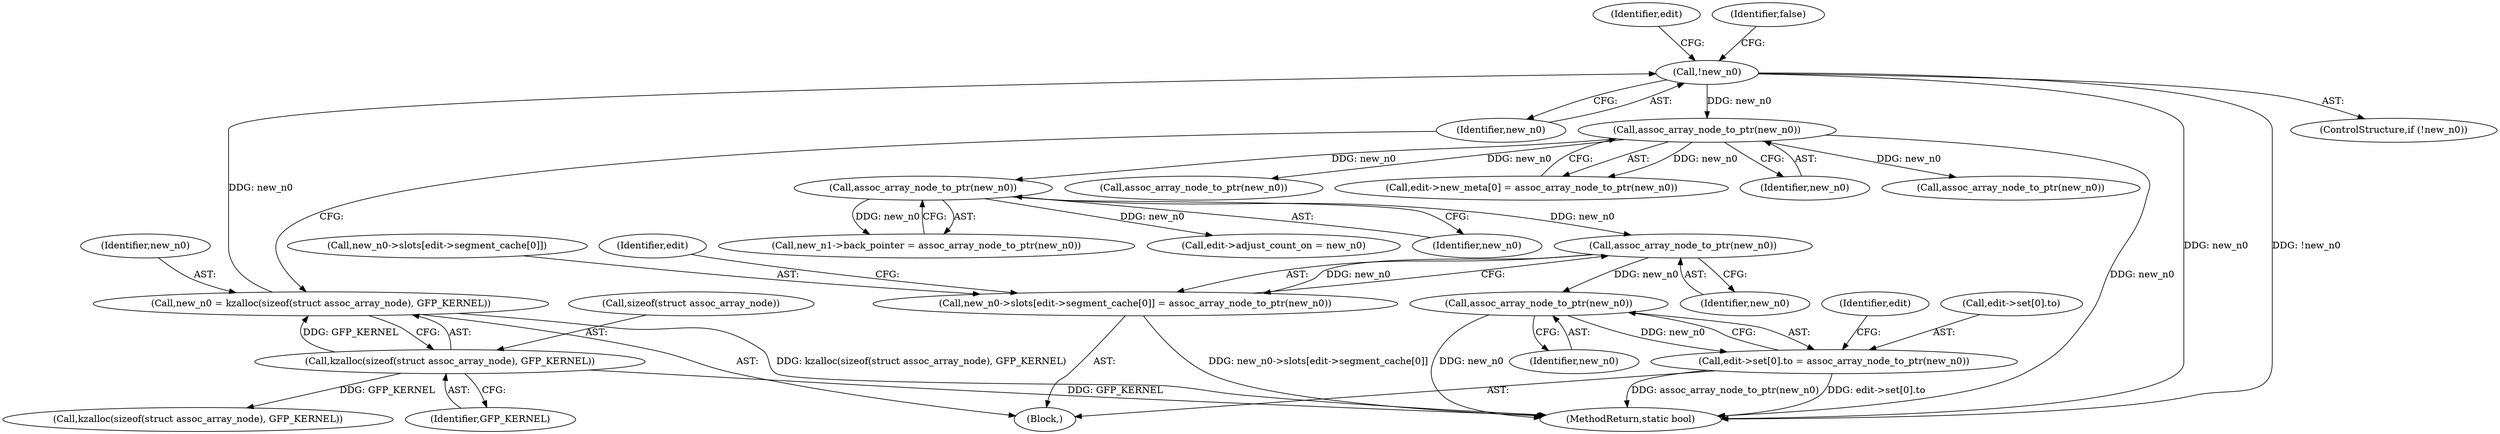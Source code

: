 digraph "1_linux_ea6789980fdaa610d7eb63602c746bf6ec70cd2b@del" {
"1000942" [label="(Call,assoc_array_node_to_ptr(new_n0))"];
"1000889" [label="(Call,assoc_array_node_to_ptr(new_n0))"];
"1000280" [label="(Call,assoc_array_node_to_ptr(new_n0))"];
"1000270" [label="(Call,!new_n0)"];
"1000263" [label="(Call,new_n0 = kzalloc(sizeof(struct assoc_array_node), GFP_KERNEL))"];
"1000265" [label="(Call,kzalloc(sizeof(struct assoc_array_node), GFP_KERNEL))"];
"1000932" [label="(Call,new_n0->slots[edit->segment_cache[0]] = assoc_array_node_to_ptr(new_n0))"];
"1000985" [label="(Call,assoc_array_node_to_ptr(new_n0))"];
"1000977" [label="(Call,edit->set[0].to = assoc_array_node_to_ptr(new_n0))"];
"1000425" [label="(Call,assoc_array_node_to_ptr(new_n0))"];
"1000277" [label="(Identifier,edit)"];
"1000270" [label="(Call,!new_n0)"];
"1000266" [label="(Call,sizeof(struct assoc_array_node))"];
"1000273" [label="(Identifier,false)"];
"1001251" [label="(MethodReturn,static bool)"];
"1000890" [label="(Identifier,new_n0)"];
"1000268" [label="(Identifier,GFP_KERNEL)"];
"1000986" [label="(Identifier,new_n0)"];
"1000933" [label="(Call,new_n0->slots[edit->segment_cache[0]])"];
"1000284" [label="(Call,kzalloc(sizeof(struct assoc_array_node), GFP_KERNEL))"];
"1000946" [label="(Identifier,edit)"];
"1000990" [label="(Identifier,edit)"];
"1000263" [label="(Call,new_n0 = kzalloc(sizeof(struct assoc_array_node), GFP_KERNEL))"];
"1000274" [label="(Call,edit->new_meta[0] = assoc_array_node_to_ptr(new_n0))"];
"1000932" [label="(Call,new_n0->slots[edit->segment_cache[0]] = assoc_array_node_to_ptr(new_n0))"];
"1000122" [label="(Block,)"];
"1000907" [label="(Call,edit->adjust_count_on = new_n0)"];
"1000977" [label="(Call,edit->set[0].to = assoc_array_node_to_ptr(new_n0))"];
"1000264" [label="(Identifier,new_n0)"];
"1000978" [label="(Call,edit->set[0].to)"];
"1000269" [label="(ControlStructure,if (!new_n0))"];
"1000271" [label="(Identifier,new_n0)"];
"1001109" [label="(Call,assoc_array_node_to_ptr(new_n0))"];
"1000280" [label="(Call,assoc_array_node_to_ptr(new_n0))"];
"1000265" [label="(Call,kzalloc(sizeof(struct assoc_array_node), GFP_KERNEL))"];
"1000885" [label="(Call,new_n1->back_pointer = assoc_array_node_to_ptr(new_n0))"];
"1000943" [label="(Identifier,new_n0)"];
"1000942" [label="(Call,assoc_array_node_to_ptr(new_n0))"];
"1000281" [label="(Identifier,new_n0)"];
"1000889" [label="(Call,assoc_array_node_to_ptr(new_n0))"];
"1000985" [label="(Call,assoc_array_node_to_ptr(new_n0))"];
"1000942" -> "1000932"  [label="AST: "];
"1000942" -> "1000943"  [label="CFG: "];
"1000943" -> "1000942"  [label="AST: "];
"1000932" -> "1000942"  [label="CFG: "];
"1000942" -> "1000932"  [label="DDG: new_n0"];
"1000889" -> "1000942"  [label="DDG: new_n0"];
"1000942" -> "1000985"  [label="DDG: new_n0"];
"1000889" -> "1000885"  [label="AST: "];
"1000889" -> "1000890"  [label="CFG: "];
"1000890" -> "1000889"  [label="AST: "];
"1000885" -> "1000889"  [label="CFG: "];
"1000889" -> "1000885"  [label="DDG: new_n0"];
"1000280" -> "1000889"  [label="DDG: new_n0"];
"1000889" -> "1000907"  [label="DDG: new_n0"];
"1000280" -> "1000274"  [label="AST: "];
"1000280" -> "1000281"  [label="CFG: "];
"1000281" -> "1000280"  [label="AST: "];
"1000274" -> "1000280"  [label="CFG: "];
"1000280" -> "1001251"  [label="DDG: new_n0"];
"1000280" -> "1000274"  [label="DDG: new_n0"];
"1000270" -> "1000280"  [label="DDG: new_n0"];
"1000280" -> "1000425"  [label="DDG: new_n0"];
"1000280" -> "1001109"  [label="DDG: new_n0"];
"1000270" -> "1000269"  [label="AST: "];
"1000270" -> "1000271"  [label="CFG: "];
"1000271" -> "1000270"  [label="AST: "];
"1000273" -> "1000270"  [label="CFG: "];
"1000277" -> "1000270"  [label="CFG: "];
"1000270" -> "1001251"  [label="DDG: !new_n0"];
"1000270" -> "1001251"  [label="DDG: new_n0"];
"1000263" -> "1000270"  [label="DDG: new_n0"];
"1000263" -> "1000122"  [label="AST: "];
"1000263" -> "1000265"  [label="CFG: "];
"1000264" -> "1000263"  [label="AST: "];
"1000265" -> "1000263"  [label="AST: "];
"1000271" -> "1000263"  [label="CFG: "];
"1000263" -> "1001251"  [label="DDG: kzalloc(sizeof(struct assoc_array_node), GFP_KERNEL)"];
"1000265" -> "1000263"  [label="DDG: GFP_KERNEL"];
"1000265" -> "1000268"  [label="CFG: "];
"1000266" -> "1000265"  [label="AST: "];
"1000268" -> "1000265"  [label="AST: "];
"1000265" -> "1001251"  [label="DDG: GFP_KERNEL"];
"1000265" -> "1000284"  [label="DDG: GFP_KERNEL"];
"1000932" -> "1000122"  [label="AST: "];
"1000933" -> "1000932"  [label="AST: "];
"1000946" -> "1000932"  [label="CFG: "];
"1000932" -> "1001251"  [label="DDG: new_n0->slots[edit->segment_cache[0]]"];
"1000985" -> "1000977"  [label="AST: "];
"1000985" -> "1000986"  [label="CFG: "];
"1000986" -> "1000985"  [label="AST: "];
"1000977" -> "1000985"  [label="CFG: "];
"1000985" -> "1001251"  [label="DDG: new_n0"];
"1000985" -> "1000977"  [label="DDG: new_n0"];
"1000977" -> "1000122"  [label="AST: "];
"1000978" -> "1000977"  [label="AST: "];
"1000990" -> "1000977"  [label="CFG: "];
"1000977" -> "1001251"  [label="DDG: assoc_array_node_to_ptr(new_n0)"];
"1000977" -> "1001251"  [label="DDG: edit->set[0].to"];
}
